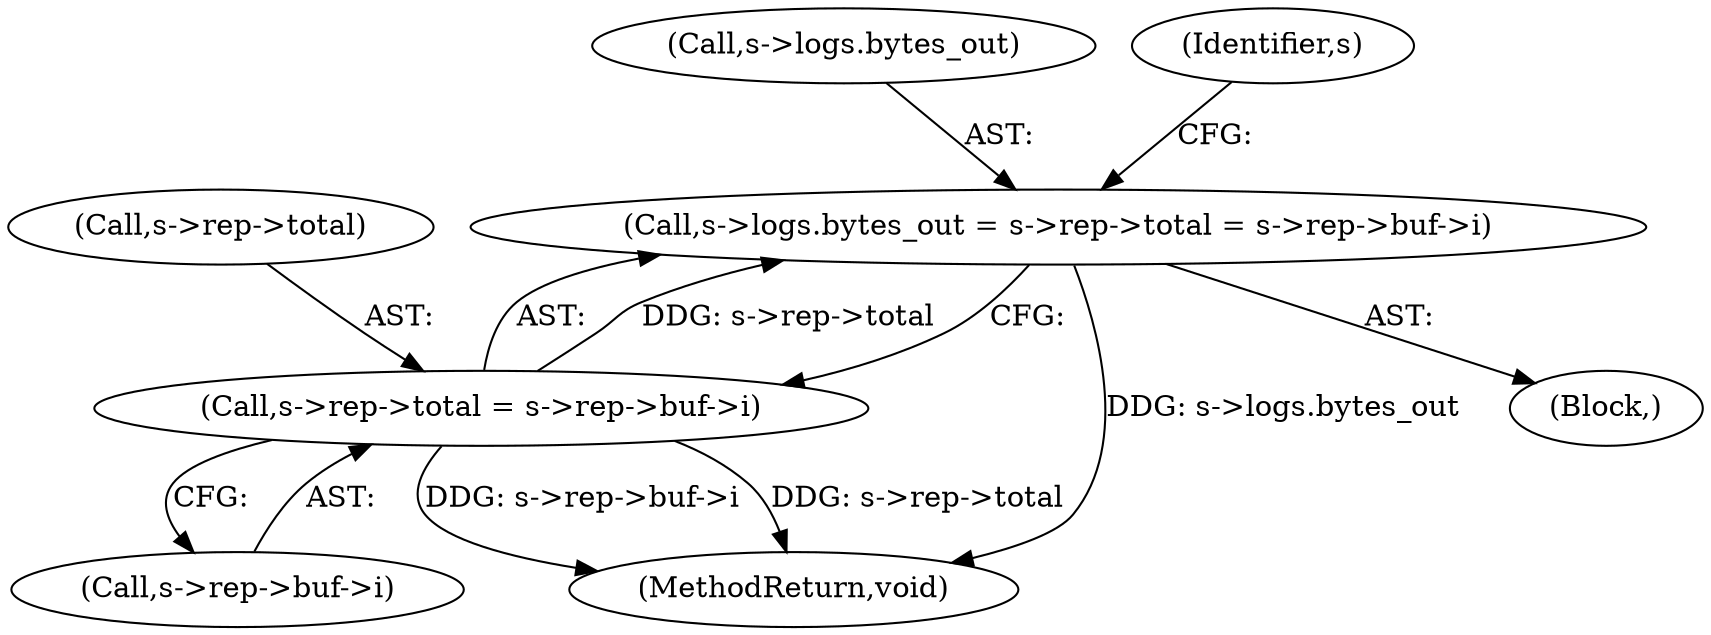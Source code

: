 digraph "0_haproxy_b4d05093bc89f71377230228007e69a1434c1a0c@pointer" {
"1000498" [label="(Call,s->logs.bytes_out = s->rep->total = s->rep->buf->i)"];
"1000504" [label="(Call,s->rep->total = s->rep->buf->i)"];
"1000504" [label="(Call,s->rep->total = s->rep->buf->i)"];
"1000498" [label="(Call,s->logs.bytes_out = s->rep->total = s->rep->buf->i)"];
"1000899" [label="(MethodReturn,void)"];
"1000118" [label="(Block,)"];
"1000505" [label="(Call,s->rep->total)"];
"1000499" [label="(Call,s->logs.bytes_out)"];
"1000510" [label="(Call,s->rep->buf->i)"];
"1000519" [label="(Identifier,s)"];
"1000498" -> "1000118"  [label="AST: "];
"1000498" -> "1000504"  [label="CFG: "];
"1000499" -> "1000498"  [label="AST: "];
"1000504" -> "1000498"  [label="AST: "];
"1000519" -> "1000498"  [label="CFG: "];
"1000498" -> "1000899"  [label="DDG: s->logs.bytes_out"];
"1000504" -> "1000498"  [label="DDG: s->rep->total"];
"1000504" -> "1000510"  [label="CFG: "];
"1000505" -> "1000504"  [label="AST: "];
"1000510" -> "1000504"  [label="AST: "];
"1000504" -> "1000899"  [label="DDG: s->rep->total"];
"1000504" -> "1000899"  [label="DDG: s->rep->buf->i"];
}
